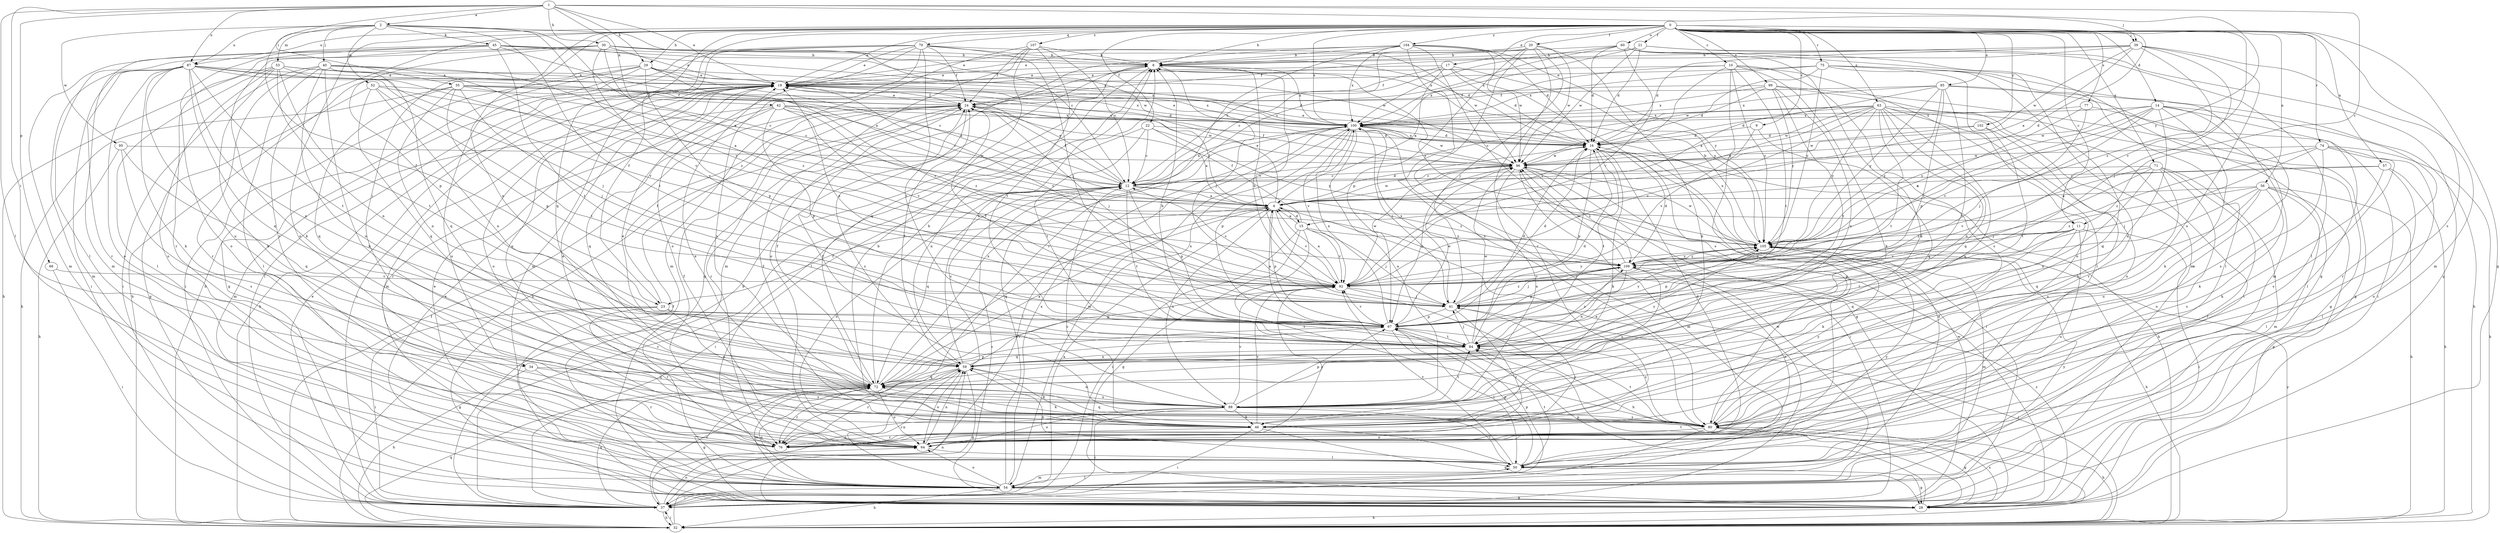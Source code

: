 strict digraph  {
0;
1;
2;
4;
8;
9;
10;
11;
12;
14;
15;
16;
17;
19;
20;
21;
22;
23;
24;
28;
29;
30;
32;
34;
35;
37;
39;
40;
41;
42;
45;
46;
50;
52;
53;
54;
56;
57;
59;
60;
63;
64;
66;
67;
70;
71;
72;
74;
75;
76;
77;
80;
84;
85;
87;
88;
92;
95;
96;
99;
100;
102;
104;
105;
107;
109;
0 -> 8  [label=b];
0 -> 9  [label=c];
0 -> 10  [label=c];
0 -> 11  [label=c];
0 -> 14  [label=d];
0 -> 15  [label=d];
0 -> 17  [label=e];
0 -> 19  [label=e];
0 -> 20  [label=f];
0 -> 21  [label=f];
0 -> 22  [label=f];
0 -> 23  [label=f];
0 -> 28  [label=g];
0 -> 29  [label=h];
0 -> 34  [label=i];
0 -> 39  [label=j];
0 -> 56  [label=n];
0 -> 57  [label=n];
0 -> 59  [label=n];
0 -> 60  [label=o];
0 -> 63  [label=o];
0 -> 64  [label=o];
0 -> 70  [label=q];
0 -> 71  [label=q];
0 -> 72  [label=q];
0 -> 74  [label=r];
0 -> 75  [label=r];
0 -> 76  [label=r];
0 -> 77  [label=s];
0 -> 80  [label=s];
0 -> 85  [label=u];
0 -> 87  [label=u];
0 -> 92  [label=v];
0 -> 99  [label=x];
0 -> 100  [label=x];
0 -> 102  [label=y];
0 -> 104  [label=y];
0 -> 107  [label=z];
1 -> 2  [label=a];
1 -> 11  [label=c];
1 -> 19  [label=e];
1 -> 29  [label=h];
1 -> 30  [label=h];
1 -> 34  [label=i];
1 -> 35  [label=i];
1 -> 39  [label=j];
1 -> 42  [label=k];
1 -> 50  [label=l];
1 -> 66  [label=p];
1 -> 87  [label=u];
1 -> 105  [label=y];
2 -> 11  [label=c];
2 -> 12  [label=c];
2 -> 23  [label=f];
2 -> 40  [label=j];
2 -> 45  [label=k];
2 -> 52  [label=m];
2 -> 53  [label=m];
2 -> 84  [label=t];
2 -> 87  [label=u];
2 -> 92  [label=v];
2 -> 95  [label=w];
4 -> 15  [label=d];
4 -> 16  [label=d];
4 -> 19  [label=e];
4 -> 23  [label=f];
4 -> 24  [label=f];
4 -> 67  [label=p];
4 -> 72  [label=q];
4 -> 88  [label=u];
4 -> 92  [label=v];
4 -> 96  [label=w];
8 -> 19  [label=e];
8 -> 32  [label=h];
8 -> 41  [label=j];
8 -> 50  [label=l];
8 -> 64  [label=o];
8 -> 92  [label=v];
8 -> 100  [label=x];
8 -> 105  [label=y];
9 -> 16  [label=d];
9 -> 72  [label=q];
9 -> 92  [label=v];
10 -> 19  [label=e];
10 -> 46  [label=k];
10 -> 50  [label=l];
10 -> 64  [label=o];
10 -> 80  [label=s];
10 -> 84  [label=t];
10 -> 92  [label=v];
10 -> 100  [label=x];
10 -> 105  [label=y];
11 -> 37  [label=i];
11 -> 46  [label=k];
11 -> 64  [label=o];
11 -> 72  [label=q];
11 -> 84  [label=t];
11 -> 92  [label=v];
11 -> 105  [label=y];
12 -> 4  [label=a];
12 -> 19  [label=e];
12 -> 24  [label=f];
12 -> 37  [label=i];
12 -> 64  [label=o];
12 -> 67  [label=p];
12 -> 72  [label=q];
12 -> 84  [label=t];
12 -> 100  [label=x];
12 -> 109  [label=z];
14 -> 41  [label=j];
14 -> 46  [label=k];
14 -> 50  [label=l];
14 -> 59  [label=n];
14 -> 76  [label=r];
14 -> 80  [label=s];
14 -> 92  [label=v];
14 -> 96  [label=w];
14 -> 100  [label=x];
14 -> 105  [label=y];
15 -> 4  [label=a];
15 -> 24  [label=f];
15 -> 28  [label=g];
15 -> 37  [label=i];
15 -> 41  [label=j];
15 -> 80  [label=s];
15 -> 92  [label=v];
15 -> 105  [label=y];
16 -> 19  [label=e];
16 -> 32  [label=h];
16 -> 37  [label=i];
16 -> 46  [label=k];
16 -> 67  [label=p];
16 -> 84  [label=t];
16 -> 96  [label=w];
16 -> 100  [label=x];
17 -> 4  [label=a];
17 -> 12  [label=c];
17 -> 16  [label=d];
17 -> 19  [label=e];
17 -> 24  [label=f];
17 -> 80  [label=s];
17 -> 105  [label=y];
19 -> 24  [label=f];
19 -> 32  [label=h];
19 -> 37  [label=i];
19 -> 54  [label=m];
19 -> 64  [label=o];
19 -> 88  [label=u];
19 -> 92  [label=v];
19 -> 100  [label=x];
20 -> 8  [label=b];
20 -> 12  [label=c];
20 -> 19  [label=e];
20 -> 37  [label=i];
20 -> 41  [label=j];
20 -> 46  [label=k];
20 -> 67  [label=p];
20 -> 76  [label=r];
20 -> 96  [label=w];
21 -> 8  [label=b];
21 -> 16  [label=d];
21 -> 28  [label=g];
21 -> 50  [label=l];
21 -> 96  [label=w];
21 -> 100  [label=x];
22 -> 4  [label=a];
22 -> 12  [label=c];
22 -> 16  [label=d];
22 -> 59  [label=n];
22 -> 84  [label=t];
22 -> 105  [label=y];
23 -> 24  [label=f];
23 -> 28  [label=g];
23 -> 37  [label=i];
23 -> 67  [label=p];
23 -> 76  [label=r];
23 -> 88  [label=u];
24 -> 19  [label=e];
24 -> 41  [label=j];
24 -> 76  [label=r];
24 -> 80  [label=s];
24 -> 100  [label=x];
28 -> 12  [label=c];
28 -> 19  [label=e];
28 -> 24  [label=f];
28 -> 32  [label=h];
28 -> 67  [label=p];
28 -> 80  [label=s];
28 -> 84  [label=t];
28 -> 109  [label=z];
29 -> 4  [label=a];
29 -> 16  [label=d];
29 -> 19  [label=e];
29 -> 28  [label=g];
29 -> 32  [label=h];
29 -> 37  [label=i];
29 -> 64  [label=o];
29 -> 67  [label=p];
29 -> 92  [label=v];
30 -> 4  [label=a];
30 -> 8  [label=b];
30 -> 16  [label=d];
30 -> 19  [label=e];
30 -> 50  [label=l];
30 -> 54  [label=m];
30 -> 67  [label=p];
30 -> 92  [label=v];
30 -> 96  [label=w];
32 -> 24  [label=f];
32 -> 37  [label=i];
32 -> 41  [label=j];
32 -> 59  [label=n];
32 -> 72  [label=q];
32 -> 105  [label=y];
34 -> 32  [label=h];
34 -> 72  [label=q];
34 -> 76  [label=r];
34 -> 80  [label=s];
35 -> 12  [label=c];
35 -> 16  [label=d];
35 -> 24  [label=f];
35 -> 32  [label=h];
35 -> 41  [label=j];
35 -> 59  [label=n];
35 -> 67  [label=p];
35 -> 72  [label=q];
35 -> 100  [label=x];
37 -> 4  [label=a];
37 -> 8  [label=b];
37 -> 12  [label=c];
37 -> 19  [label=e];
37 -> 32  [label=h];
37 -> 59  [label=n];
37 -> 64  [label=o];
37 -> 72  [label=q];
37 -> 96  [label=w];
39 -> 4  [label=a];
39 -> 8  [label=b];
39 -> 16  [label=d];
39 -> 24  [label=f];
39 -> 41  [label=j];
39 -> 54  [label=m];
39 -> 88  [label=u];
39 -> 96  [label=w];
39 -> 109  [label=z];
40 -> 19  [label=e];
40 -> 37  [label=i];
40 -> 46  [label=k];
40 -> 50  [label=l];
40 -> 72  [label=q];
40 -> 76  [label=r];
40 -> 88  [label=u];
40 -> 92  [label=v];
40 -> 109  [label=z];
41 -> 8  [label=b];
41 -> 16  [label=d];
41 -> 19  [label=e];
41 -> 67  [label=p];
41 -> 76  [label=r];
41 -> 100  [label=x];
41 -> 109  [label=z];
42 -> 12  [label=c];
42 -> 54  [label=m];
42 -> 67  [label=p];
42 -> 72  [label=q];
42 -> 76  [label=r];
42 -> 92  [label=v];
42 -> 96  [label=w];
42 -> 100  [label=x];
42 -> 109  [label=z];
45 -> 4  [label=a];
45 -> 8  [label=b];
45 -> 46  [label=k];
45 -> 54  [label=m];
45 -> 64  [label=o];
45 -> 76  [label=r];
45 -> 84  [label=t];
45 -> 96  [label=w];
45 -> 100  [label=x];
46 -> 8  [label=b];
46 -> 19  [label=e];
46 -> 24  [label=f];
46 -> 28  [label=g];
46 -> 37  [label=i];
46 -> 76  [label=r];
46 -> 92  [label=v];
50 -> 12  [label=c];
50 -> 28  [label=g];
50 -> 54  [label=m];
50 -> 59  [label=n];
50 -> 67  [label=p];
50 -> 84  [label=t];
50 -> 92  [label=v];
50 -> 105  [label=y];
52 -> 4  [label=a];
52 -> 24  [label=f];
52 -> 28  [label=g];
52 -> 59  [label=n];
52 -> 72  [label=q];
52 -> 84  [label=t];
53 -> 19  [label=e];
53 -> 32  [label=h];
53 -> 46  [label=k];
53 -> 50  [label=l];
53 -> 59  [label=n];
53 -> 64  [label=o];
53 -> 84  [label=t];
53 -> 100  [label=x];
53 -> 109  [label=z];
54 -> 12  [label=c];
54 -> 16  [label=d];
54 -> 19  [label=e];
54 -> 28  [label=g];
54 -> 32  [label=h];
54 -> 37  [label=i];
54 -> 50  [label=l];
54 -> 59  [label=n];
54 -> 64  [label=o];
54 -> 67  [label=p];
54 -> 72  [label=q];
54 -> 96  [label=w];
54 -> 100  [label=x];
54 -> 105  [label=y];
56 -> 4  [label=a];
56 -> 28  [label=g];
56 -> 32  [label=h];
56 -> 41  [label=j];
56 -> 50  [label=l];
56 -> 72  [label=q];
56 -> 80  [label=s];
56 -> 88  [label=u];
56 -> 109  [label=z];
57 -> 4  [label=a];
57 -> 12  [label=c];
57 -> 32  [label=h];
57 -> 46  [label=k];
57 -> 50  [label=l];
59 -> 8  [label=b];
59 -> 12  [label=c];
59 -> 24  [label=f];
59 -> 28  [label=g];
59 -> 37  [label=i];
59 -> 46  [label=k];
59 -> 64  [label=o];
59 -> 72  [label=q];
59 -> 76  [label=r];
59 -> 100  [label=x];
59 -> 105  [label=y];
60 -> 8  [label=b];
60 -> 12  [label=c];
60 -> 16  [label=d];
60 -> 28  [label=g];
60 -> 46  [label=k];
60 -> 54  [label=m];
60 -> 92  [label=v];
60 -> 100  [label=x];
63 -> 4  [label=a];
63 -> 12  [label=c];
63 -> 16  [label=d];
63 -> 28  [label=g];
63 -> 59  [label=n];
63 -> 64  [label=o];
63 -> 72  [label=q];
63 -> 76  [label=r];
63 -> 84  [label=t];
63 -> 88  [label=u];
63 -> 92  [label=v];
63 -> 96  [label=w];
63 -> 100  [label=x];
63 -> 105  [label=y];
64 -> 16  [label=d];
64 -> 24  [label=f];
64 -> 41  [label=j];
64 -> 50  [label=l];
64 -> 59  [label=n];
66 -> 37  [label=i];
66 -> 92  [label=v];
67 -> 4  [label=a];
67 -> 16  [label=d];
67 -> 24  [label=f];
67 -> 50  [label=l];
67 -> 72  [label=q];
67 -> 80  [label=s];
67 -> 84  [label=t];
67 -> 92  [label=v];
67 -> 96  [label=w];
67 -> 100  [label=x];
67 -> 105  [label=y];
70 -> 8  [label=b];
70 -> 19  [label=e];
70 -> 24  [label=f];
70 -> 32  [label=h];
70 -> 37  [label=i];
70 -> 41  [label=j];
70 -> 54  [label=m];
70 -> 64  [label=o];
70 -> 80  [label=s];
70 -> 84  [label=t];
70 -> 96  [label=w];
71 -> 12  [label=c];
71 -> 41  [label=j];
71 -> 50  [label=l];
71 -> 54  [label=m];
71 -> 59  [label=n];
71 -> 64  [label=o];
71 -> 80  [label=s];
71 -> 92  [label=v];
72 -> 4  [label=a];
72 -> 8  [label=b];
72 -> 19  [label=e];
72 -> 24  [label=f];
72 -> 28  [label=g];
72 -> 46  [label=k];
72 -> 54  [label=m];
72 -> 64  [label=o];
72 -> 67  [label=p];
72 -> 76  [label=r];
72 -> 88  [label=u];
72 -> 92  [label=v];
72 -> 100  [label=x];
74 -> 32  [label=h];
74 -> 41  [label=j];
74 -> 46  [label=k];
74 -> 64  [label=o];
74 -> 80  [label=s];
74 -> 96  [label=w];
74 -> 109  [label=z];
75 -> 19  [label=e];
75 -> 50  [label=l];
75 -> 54  [label=m];
75 -> 64  [label=o];
75 -> 80  [label=s];
75 -> 96  [label=w];
75 -> 100  [label=x];
75 -> 105  [label=y];
77 -> 80  [label=s];
77 -> 92  [label=v];
77 -> 100  [label=x];
77 -> 109  [label=z];
80 -> 4  [label=a];
80 -> 19  [label=e];
80 -> 28  [label=g];
80 -> 32  [label=h];
80 -> 37  [label=i];
80 -> 64  [label=o];
80 -> 72  [label=q];
80 -> 84  [label=t];
80 -> 105  [label=y];
84 -> 8  [label=b];
84 -> 16  [label=d];
84 -> 41  [label=j];
84 -> 59  [label=n];
84 -> 96  [label=w];
84 -> 109  [label=z];
85 -> 4  [label=a];
85 -> 24  [label=f];
85 -> 32  [label=h];
85 -> 37  [label=i];
85 -> 67  [label=p];
85 -> 84  [label=t];
85 -> 100  [label=x];
85 -> 105  [label=y];
85 -> 109  [label=z];
87 -> 12  [label=c];
87 -> 19  [label=e];
87 -> 37  [label=i];
87 -> 41  [label=j];
87 -> 46  [label=k];
87 -> 54  [label=m];
87 -> 59  [label=n];
87 -> 64  [label=o];
87 -> 72  [label=q];
87 -> 76  [label=r];
87 -> 84  [label=t];
87 -> 88  [label=u];
87 -> 92  [label=v];
88 -> 24  [label=f];
88 -> 37  [label=i];
88 -> 46  [label=k];
88 -> 50  [label=l];
88 -> 59  [label=n];
88 -> 64  [label=o];
88 -> 67  [label=p];
88 -> 76  [label=r];
88 -> 80  [label=s];
88 -> 84  [label=t];
88 -> 92  [label=v];
92 -> 4  [label=a];
92 -> 12  [label=c];
92 -> 32  [label=h];
92 -> 41  [label=j];
92 -> 76  [label=r];
92 -> 96  [label=w];
92 -> 105  [label=y];
95 -> 32  [label=h];
95 -> 72  [label=q];
95 -> 80  [label=s];
95 -> 96  [label=w];
96 -> 12  [label=c];
96 -> 24  [label=f];
96 -> 37  [label=i];
96 -> 54  [label=m];
96 -> 67  [label=p];
96 -> 88  [label=u];
96 -> 109  [label=z];
99 -> 16  [label=d];
99 -> 24  [label=f];
99 -> 28  [label=g];
99 -> 37  [label=i];
99 -> 59  [label=n];
99 -> 84  [label=t];
99 -> 100  [label=x];
99 -> 105  [label=y];
100 -> 16  [label=d];
100 -> 19  [label=e];
100 -> 28  [label=g];
100 -> 37  [label=i];
100 -> 41  [label=j];
100 -> 54  [label=m];
100 -> 67  [label=p];
100 -> 88  [label=u];
100 -> 92  [label=v];
100 -> 96  [label=w];
102 -> 16  [label=d];
102 -> 46  [label=k];
102 -> 84  [label=t];
102 -> 96  [label=w];
104 -> 8  [label=b];
104 -> 16  [label=d];
104 -> 19  [label=e];
104 -> 28  [label=g];
104 -> 54  [label=m];
104 -> 76  [label=r];
104 -> 80  [label=s];
104 -> 96  [label=w];
104 -> 100  [label=x];
104 -> 105  [label=y];
105 -> 8  [label=b];
105 -> 32  [label=h];
105 -> 54  [label=m];
105 -> 67  [label=p];
105 -> 96  [label=w];
105 -> 100  [label=x];
105 -> 109  [label=z];
107 -> 8  [label=b];
107 -> 12  [label=c];
107 -> 24  [label=f];
107 -> 28  [label=g];
107 -> 54  [label=m];
107 -> 72  [label=q];
107 -> 84  [label=t];
109 -> 16  [label=d];
109 -> 41  [label=j];
109 -> 59  [label=n];
109 -> 64  [label=o];
109 -> 67  [label=p];
109 -> 88  [label=u];
109 -> 92  [label=v];
109 -> 96  [label=w];
109 -> 105  [label=y];
}
